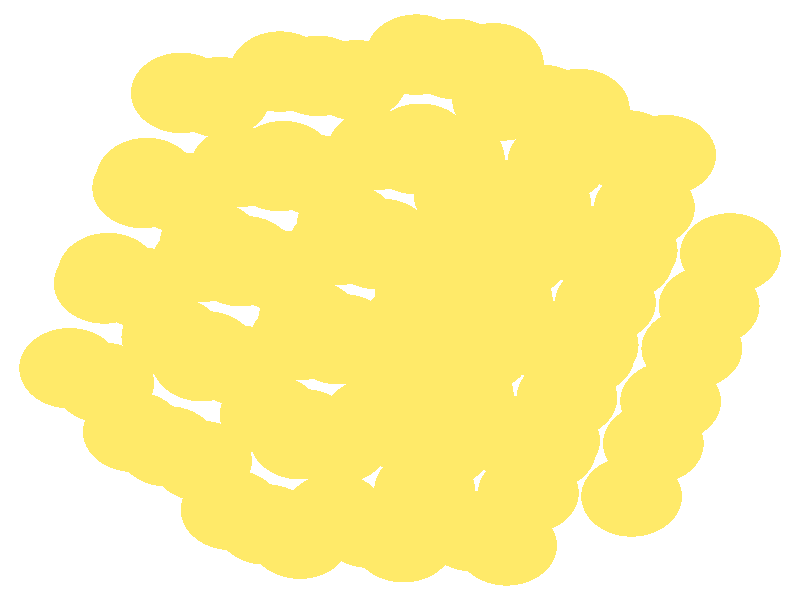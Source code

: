 #include "colors.inc"
#include "finish.inc"

global_settings {assumed_gamma 1 max_trace_level 6}
background {color White}
camera {orthographic
  right -16.20*x up 15.21*y
  direction 1.00*z
  location <0,0,50.00> look_at <0,0,0>}
light_source {<  2.00,   3.00,  40.00> color White
  area_light <0.70, 0, 0>, <0, 0.70, 0>, 3, 3
  adaptive 1 jitter}

#declare simple = finish {phong 0.7}
#declare pale = finish {ambient .5 diffuse .85 roughness .001 specular 0.200 }
#declare intermediate = finish {ambient 0.3 diffuse 0.6 specular 0.10 roughness 0.04 }
#declare vmd = finish {ambient .0 diffuse .65 phong 0.1 phong_size 40. specular 0.500 }
#declare jmol = finish {ambient .2 diffuse .6 specular 1 roughness .001 metallic}
#declare ase2 = finish {ambient 0.05 brilliance 3 diffuse 0.6 metallic specular 0.70 roughness 0.04 reflection 0.15}
#declare ase3 = finish {ambient .15 brilliance 2 diffuse .6 metallic specular 1. roughness .001 reflection .0}
#declare glass = finish {ambient .05 diffuse .3 specular 1. roughness .001}
#declare Rcell = 0.050;
#declare Rbond = 0.100;

#macro atom(LOC, R, COL, FIN)
  sphere{LOC, R texture{pigment{COL} finish{FIN}}}
#end
#macro constrain(LOC, R, COL, FIN)
union{torus{R, Rcell rotate 45*z texture{pigment{COL} finish{FIN}}}
      torus{R, Rcell rotate -45*z texture{pigment{COL} finish{FIN}}}
      translate LOC}
#end

atom(<  1.89,   6.00, -10.29>, 1.02, rgb <1.00, 0.82, 0.14>, ase3) // #0 
atom(<  1.10,   3.59,  -8.91>, 1.02, rgb <1.00, 0.82, 0.14>, ase3) // #1 
atom(<  0.32,   1.18,  -7.53>, 1.02, rgb <1.00, 0.82, 0.14>, ase3) // #2 
atom(< -0.47,  -1.23,  -6.16>, 1.02, rgb <1.00, 0.82, 0.14>, ase3) // #3 
atom(< -1.25,  -3.64,  -4.78>, 1.02, rgb <1.00, 0.82, 0.14>, ase3) // #4 
atom(< -2.03,  -6.05,  -3.40>, 1.02, rgb <1.00, 0.82, 0.14>, ase3) // #5 
atom(<  3.63,   4.84,  -8.31>, 1.02, rgb <1.00, 0.82, 0.14>, ase3) // #6 
atom(<  2.85,   2.43,  -6.93>, 1.02, rgb <1.00, 0.82, 0.14>, ase3) // #7 
atom(<  2.07,   0.02,  -5.55>, 1.02, rgb <1.00, 0.82, 0.14>, ase3) // #8 
atom(<  1.28,  -2.40,  -4.18>, 1.02, rgb <1.00, 0.82, 0.14>, ase3) // #9 
atom(<  0.50,  -4.81,  -2.80>, 1.02, rgb <1.00, 0.82, 0.14>, ase3) // #10 
atom(<  1.11,   6.11,  -7.51>, 1.02, rgb <1.00, 0.82, 0.14>, ase3) // #11 
atom(<  0.33,   3.70,  -6.13>, 1.02, rgb <1.00, 0.82, 0.14>, ase3) // #12 
atom(< -0.46,   1.29,  -4.76>, 1.02, rgb <1.00, 0.82, 0.14>, ase3) // #13 
atom(< -1.24,  -1.12,  -3.38>, 1.02, rgb <1.00, 0.82, 0.14>, ase3) // #14 
atom(< -2.02,  -3.53,  -2.00>, 1.02, rgb <1.00, 0.82, 0.14>, ase3) // #15 
atom(< -0.88,   5.57,  -9.60>, 1.02, rgb <1.00, 0.82, 0.14>, ase3) // #16 
atom(< -1.67,   3.16,  -8.22>, 1.02, rgb <1.00, 0.82, 0.14>, ase3) // #17 
atom(< -2.45,   0.75,  -6.84>, 1.02, rgb <1.00, 0.82, 0.14>, ase3) // #18 
atom(< -3.23,  -1.67,  -5.47>, 1.02, rgb <1.00, 0.82, 0.14>, ase3) // #19 
atom(< -4.02,  -4.08,  -4.09>, 1.02, rgb <1.00, 0.82, 0.14>, ase3) // #20 
atom(<  0.41,   3.96, -11.69>, 1.02, rgb <1.00, 0.82, 0.14>, ase3) // #21 
atom(< -0.37,   1.55, -10.31>, 1.02, rgb <1.00, 0.82, 0.14>, ase3) // #22 
atom(< -1.16,  -0.87,  -8.93>, 1.02, rgb <1.00, 0.82, 0.14>, ase3) // #23 
atom(< -1.94,  -3.28,  -7.56>, 1.02, rgb <1.00, 0.82, 0.14>, ase3) // #24 
atom(< -2.72,  -5.69,  -6.18>, 1.02, rgb <1.00, 0.82, 0.14>, ase3) // #25 
atom(<  3.20,   3.51, -10.89>, 1.02, rgb <1.00, 0.82, 0.14>, ase3) // #26 
atom(<  2.42,   1.09,  -9.51>, 1.02, rgb <1.00, 0.82, 0.14>, ase3) // #27 
atom(<  1.63,  -1.32,  -8.13>, 1.02, rgb <1.00, 0.82, 0.14>, ase3) // #28 
atom(<  0.85,  -3.73,  -6.76>, 1.02, rgb <1.00, 0.82, 0.14>, ase3) // #29 
atom(<  0.07,  -6.14,  -5.38>, 1.02, rgb <1.00, 0.82, 0.14>, ase3) // #30 
atom(<  5.38,   3.67,  -6.33>, 1.02, rgb <1.00, 0.82, 0.14>, ase3) // #31 
atom(<  4.60,   1.26,  -4.95>, 1.02, rgb <1.00, 0.82, 0.14>, ase3) // #32 
atom(<  3.81,  -1.15,  -3.57>, 1.02, rgb <1.00, 0.82, 0.14>, ase3) // #33 
atom(<  3.03,  -3.56,  -2.20>, 1.02, rgb <1.00, 0.82, 0.14>, ase3) // #34 
atom(<  2.86,   4.95,  -5.53>, 1.02, rgb <1.00, 0.82, 0.14>, ase3) // #35 
atom(<  2.07,   2.54,  -4.15>, 1.02, rgb <1.00, 0.82, 0.14>, ase3) // #36 
atom(<  1.29,   0.13,  -2.78>, 1.02, rgb <1.00, 0.82, 0.14>, ase3) // #37 
atom(<  0.51,  -2.28,  -1.40>, 1.02, rgb <1.00, 0.82, 0.14>, ase3) // #38 
atom(<  0.33,   6.22,  -4.73>, 1.02, rgb <1.00, 0.82, 0.14>, ase3) // #39 
atom(< -0.45,   3.81,  -3.36>, 1.02, rgb <1.00, 0.82, 0.14>, ase3) // #40 
atom(< -1.23,   1.40,  -1.98>, 1.02, rgb <1.00, 0.82, 0.14>, ase3) // #41 
atom(< -2.02,  -1.01,  -0.60>, 1.02, rgb <1.00, 0.82, 0.14>, ase3) // #42 
atom(< -1.66,   5.68,  -6.82>, 1.02, rgb <1.00, 0.82, 0.14>, ase3) // #43 
atom(< -2.44,   3.27,  -5.44>, 1.02, rgb <1.00, 0.82, 0.14>, ase3) // #44 
atom(< -3.23,   0.86,  -4.07>, 1.02, rgb <1.00, 0.82, 0.14>, ase3) // #45 
atom(< -4.01,  -1.55,  -2.69>, 1.02, rgb <1.00, 0.82, 0.14>, ase3) // #46 
atom(< -3.65,   5.14,  -8.91>, 1.02, rgb <1.00, 0.82, 0.14>, ase3) // #47 
atom(< -4.43,   2.72,  -7.53>, 1.02, rgb <1.00, 0.82, 0.14>, ase3) // #48 
atom(< -5.22,   0.31,  -6.16>, 1.02, rgb <1.00, 0.82, 0.14>, ase3) // #49 
atom(< -6.00,  -2.10,  -4.78>, 1.02, rgb <1.00, 0.82, 0.14>, ase3) // #50 
atom(< -2.36,   3.52, -11.00>, 1.02, rgb <1.00, 0.82, 0.14>, ase3) // #51 
atom(< -3.14,   1.11,  -9.62>, 1.02, rgb <1.00, 0.82, 0.14>, ase3) // #52 
atom(< -3.93,  -1.30,  -8.24>, 1.02, rgb <1.00, 0.82, 0.14>, ase3) // #53 
atom(< -4.71,  -3.71,  -6.87>, 1.02, rgb <1.00, 0.82, 0.14>, ase3) // #54 
atom(< -1.07,   1.91, -13.09>, 1.02, rgb <1.00, 0.82, 0.14>, ase3) // #55 
atom(< -1.85,  -0.50, -11.71>, 1.02, rgb <1.00, 0.82, 0.14>, ase3) // #56 
atom(< -2.63,  -2.91, -10.33>, 1.02, rgb <1.00, 0.82, 0.14>, ase3) // #57 
atom(< -3.42,  -5.32,  -8.96>, 1.02, rgb <1.00, 0.82, 0.14>, ase3) // #58 
atom(<  1.72,   1.46, -12.29>, 1.02, rgb <1.00, 0.82, 0.14>, ase3) // #59 
atom(<  0.94,  -0.95, -10.91>, 1.02, rgb <1.00, 0.82, 0.14>, ase3) // #60 
atom(<  0.16,  -3.36,  -9.53>, 1.02, rgb <1.00, 0.82, 0.14>, ase3) // #61 
atom(< -0.63,  -5.77,  -8.16>, 1.02, rgb <1.00, 0.82, 0.14>, ase3) // #62 
atom(<  4.51,   1.01, -11.49>, 1.02, rgb <1.00, 0.82, 0.14>, ase3) // #63 
atom(<  3.73,  -1.40, -10.11>, 1.02, rgb <1.00, 0.82, 0.14>, ase3) // #64 
atom(<  2.95,  -3.81,  -8.74>, 1.02, rgb <1.00, 0.82, 0.14>, ase3) // #65 
atom(<  2.16,  -6.22,  -7.36>, 1.02, rgb <1.00, 0.82, 0.14>, ase3) // #66 
atom(<  4.95,   2.34,  -8.91>, 1.02, rgb <1.00, 0.82, 0.14>, ase3) // #67 
atom(<  4.16,  -0.07,  -7.53>, 1.02, rgb <1.00, 0.82, 0.14>, ase3) // #68 
atom(<  3.38,  -2.48,  -6.16>, 1.02, rgb <1.00, 0.82, 0.14>, ase3) // #69 
atom(<  2.60,  -4.89,  -4.78>, 1.02, rgb <1.00, 0.82, 0.14>, ase3) // #70 
atom(<  4.60,   3.79,  -3.55>, 1.02, rgb <1.00, 0.82, 0.14>, ase3) // #71 
atom(<  3.82,   1.37,  -2.17>, 1.02, rgb <1.00, 0.82, 0.14>, ase3) // #72 
atom(<  3.04,  -1.04,  -0.80>, 1.02, rgb <1.00, 0.82, 0.14>, ase3) // #73 
atom(<  2.08,   5.06,  -2.75>, 1.02, rgb <1.00, 0.82, 0.14>, ase3) // #74 
atom(<  1.30,   2.65,  -1.38>, 1.02, rgb <1.00, 0.82, 0.14>, ase3) // #75 
atom(<  0.51,   0.24,   0.00>, 1.02, rgb <1.00, 0.82, 0.14>, ase3) // #76 
atom(< -2.43,   5.79,  -4.04>, 1.02, rgb <1.00, 0.82, 0.14>, ase3) // #77 
atom(< -3.22,   3.38,  -2.67>, 1.02, rgb <1.00, 0.82, 0.14>, ase3) // #78 
atom(< -4.00,   0.97,  -1.29>, 1.02, rgb <1.00, 0.82, 0.14>, ase3) // #79 
atom(< -4.43,   5.25,  -6.13>, 1.02, rgb <1.00, 0.82, 0.14>, ase3) // #80 
atom(< -5.21,   2.84,  -4.76>, 1.02, rgb <1.00, 0.82, 0.14>, ase3) // #81 
atom(< -5.99,   0.42,  -3.38>, 1.02, rgb <1.00, 0.82, 0.14>, ase3) // #82 
atom(< -5.13,   3.09, -10.31>, 1.02, rgb <1.00, 0.82, 0.14>, ase3) // #83 
atom(< -5.91,   0.68,  -8.93>, 1.02, rgb <1.00, 0.82, 0.14>, ase3) // #84 
atom(< -6.69,  -1.73,  -7.56>, 1.02, rgb <1.00, 0.82, 0.14>, ase3) // #85 
atom(< -3.84,   1.48, -12.40>, 1.02, rgb <1.00, 0.82, 0.14>, ase3) // #86 
atom(< -4.62,  -0.93, -11.02>, 1.02, rgb <1.00, 0.82, 0.14>, ase3) // #87 
atom(< -5.40,  -3.34,  -9.64>, 1.02, rgb <1.00, 0.82, 0.14>, ase3) // #88 
atom(<  0.25,  -0.59, -13.69>, 1.02, rgb <1.00, 0.82, 0.14>, ase3) // #89 
atom(< -0.54,  -3.00, -12.31>, 1.02, rgb <1.00, 0.82, 0.14>, ase3) // #90 
atom(< -1.32,  -5.41, -10.93>, 1.02, rgb <1.00, 0.82, 0.14>, ase3) // #91 
atom(<  3.04,  -1.04, -12.89>, 1.02, rgb <1.00, 0.82, 0.14>, ase3) // #92 
atom(<  2.25,  -3.45, -11.51>, 1.02, rgb <1.00, 0.82, 0.14>, ase3) // #93 
atom(<  1.47,  -5.86, -10.14>, 1.02, rgb <1.00, 0.82, 0.14>, ase3) // #94 
atom(<  6.26,  -0.15,  -9.51>, 1.02, rgb <1.00, 0.82, 0.14>, ase3) // #95 
atom(<  5.48,  -2.57,  -8.13>, 1.02, rgb <1.00, 0.82, 0.14>, ase3) // #96 
atom(<  4.69,  -4.98,  -6.76>, 1.02, rgb <1.00, 0.82, 0.14>, ase3) // #97 
atom(<  6.69,   1.18,  -6.93>, 1.02, rgb <1.00, 0.82, 0.14>, ase3) // #98 
atom(<  5.91,  -1.23,  -5.55>, 1.02, rgb <1.00, 0.82, 0.14>, ase3) // #99 
atom(<  5.13,  -3.64,  -4.18>, 1.02, rgb <1.00, 0.82, 0.14>, ase3) // #100 
